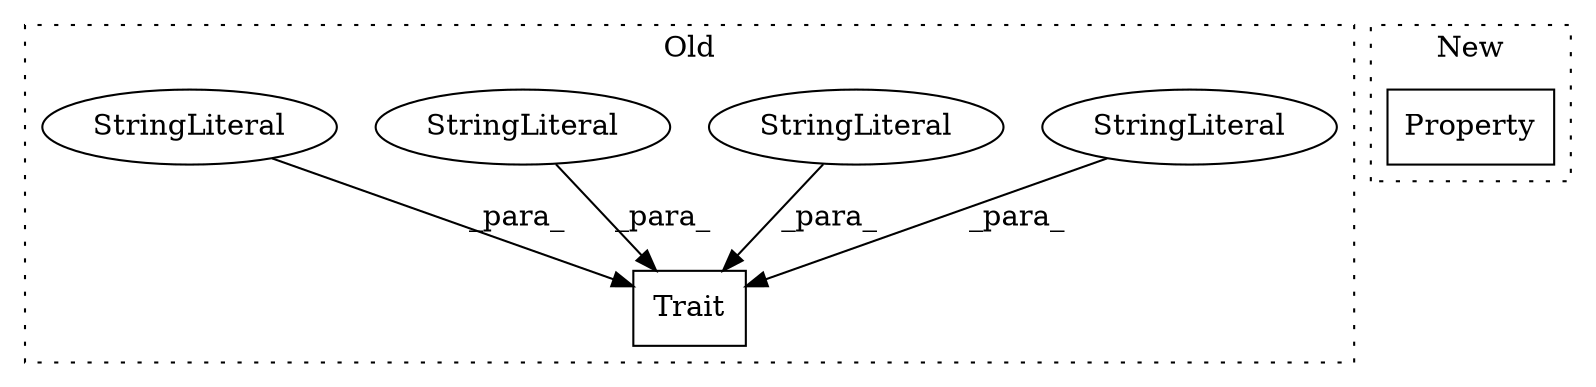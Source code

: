 digraph G {
subgraph cluster0 {
1 [label="Trait" a="32" s="3112,3381" l="6,1" shape="box"];
3 [label="StringLiteral" a="45" s="3131" l="15" shape="ellipse"];
4 [label="StringLiteral" a="45" s="3118" l="12" shape="ellipse"];
5 [label="StringLiteral" a="45" s="3167" l="214" shape="ellipse"];
6 [label="StringLiteral" a="45" s="3147" l="9" shape="ellipse"];
label = "Old";
style="dotted";
}
subgraph cluster1 {
2 [label="Property" a="32" s="5345" l="10" shape="box"];
label = "New";
style="dotted";
}
3 -> 1 [label="_para_"];
4 -> 1 [label="_para_"];
5 -> 1 [label="_para_"];
6 -> 1 [label="_para_"];
}